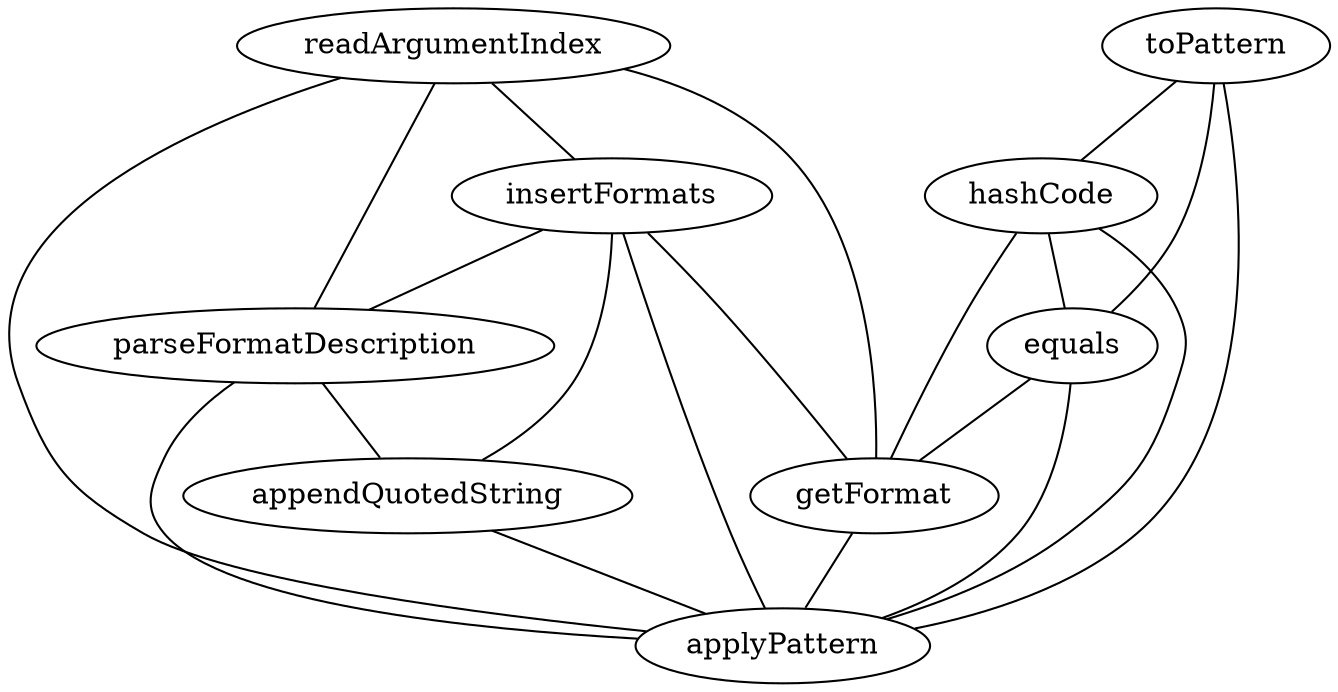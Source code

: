 strict graph ip_map {
readArgumentIndex--insertFormats;
readArgumentIndex--getFormat;
readArgumentIndex--parseFormatDescription;
readArgumentIndex--applyPattern;
insertFormats--appendQuotedString;
insertFormats--getFormat;
insertFormats--parseFormatDescription;
insertFormats--applyPattern;
toPattern--hashCode;
toPattern--equals;
toPattern--applyPattern;
parseFormatDescription--appendQuotedString;
parseFormatDescription--applyPattern;
hashCode--equals;
hashCode--getFormat;
hashCode--applyPattern;
equals--getFormat;
equals--applyPattern;
appendQuotedString--applyPattern;
getFormat--applyPattern;
}
